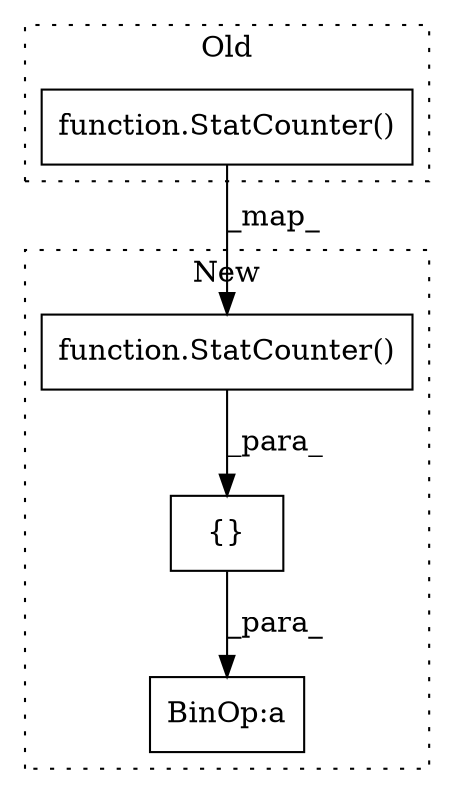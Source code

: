 digraph G {
subgraph cluster0 {
1 [label="function.StatCounter()" a="75" s="24833" l="13" shape="box"];
label = "Old";
style="dotted";
}
subgraph cluster1 {
2 [label="function.StatCounter()" a="75" s="29836" l="13" shape="box"];
3 [label="BinOp:a" a="82" s="29850" l="1" shape="box"];
4 [label="{}" a="59" s="29835,29849" l="1,0" shape="box"];
label = "New";
style="dotted";
}
1 -> 2 [label="_map_"];
2 -> 4 [label="_para_"];
4 -> 3 [label="_para_"];
}